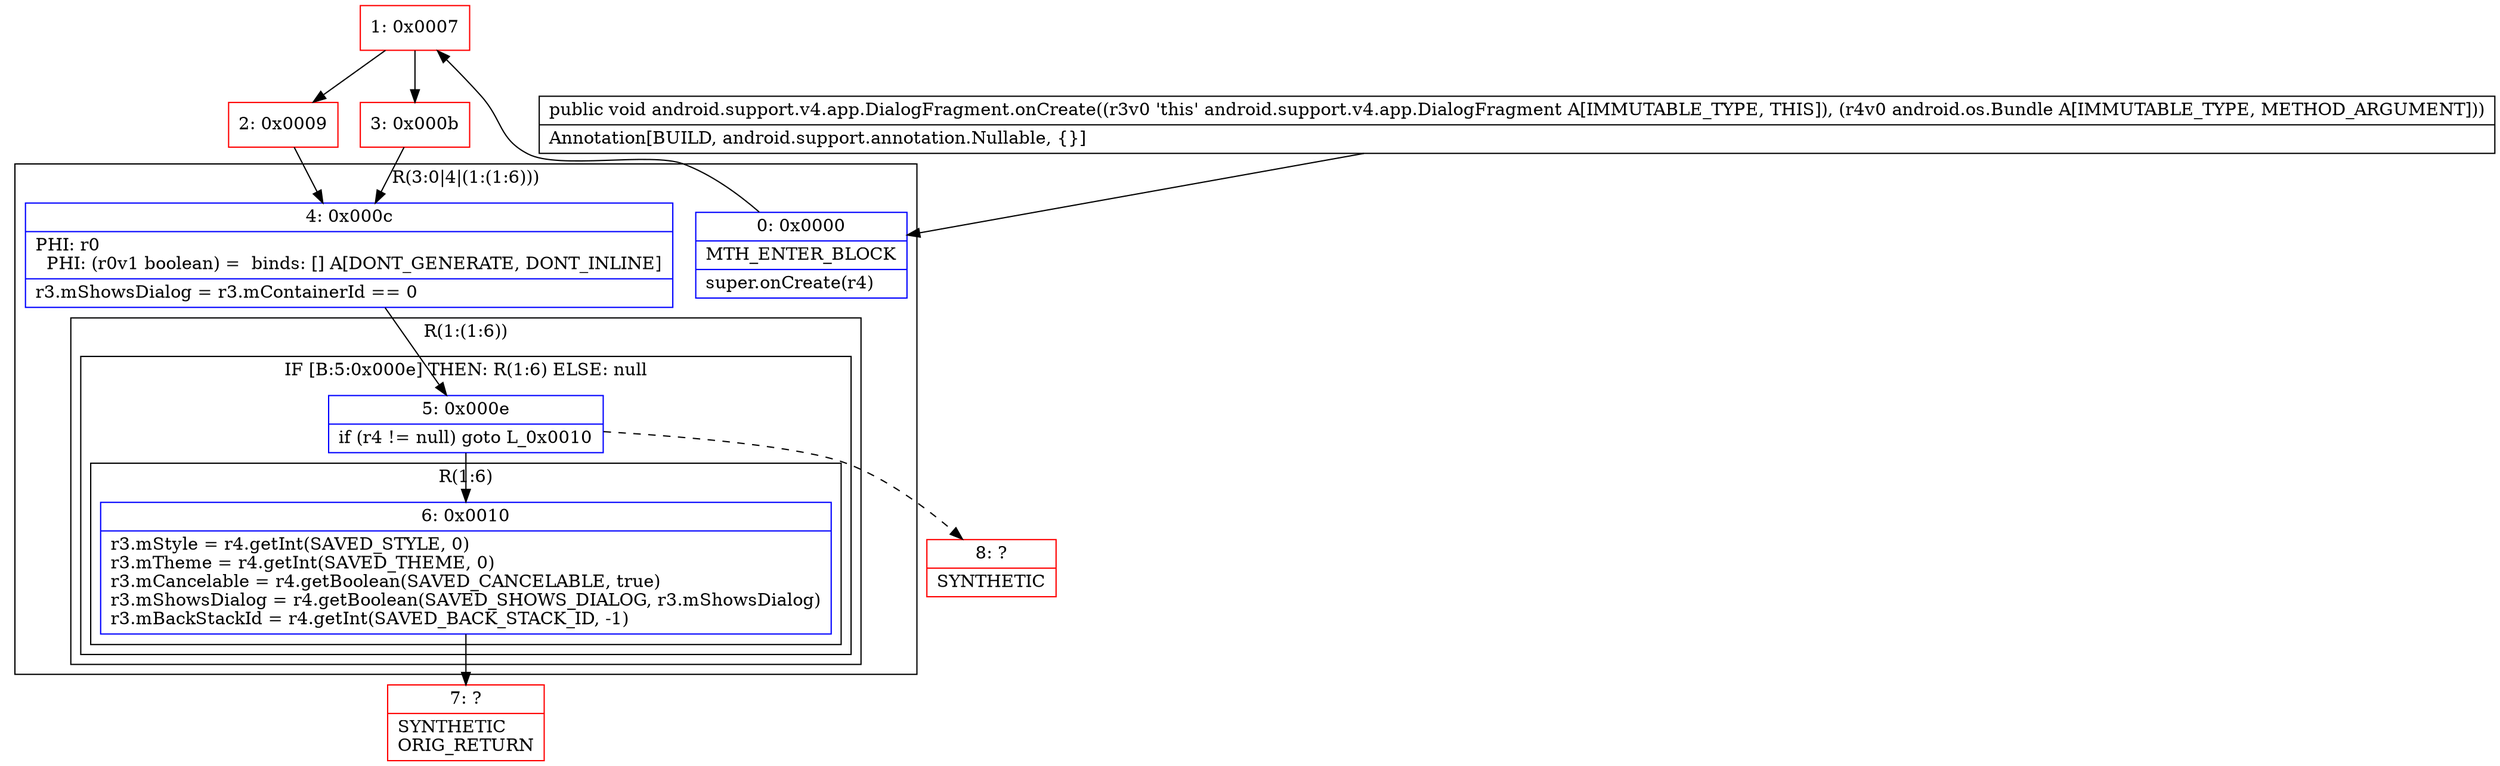 digraph "CFG forandroid.support.v4.app.DialogFragment.onCreate(Landroid\/os\/Bundle;)V" {
subgraph cluster_Region_253711860 {
label = "R(3:0|4|(1:(1:6)))";
node [shape=record,color=blue];
Node_0 [shape=record,label="{0\:\ 0x0000|MTH_ENTER_BLOCK\l|super.onCreate(r4)\l}"];
Node_4 [shape=record,label="{4\:\ 0x000c|PHI: r0 \l  PHI: (r0v1 boolean) =  binds: [] A[DONT_GENERATE, DONT_INLINE]\l|r3.mShowsDialog = r3.mContainerId == 0\l}"];
subgraph cluster_Region_932629447 {
label = "R(1:(1:6))";
node [shape=record,color=blue];
subgraph cluster_IfRegion_575674331 {
label = "IF [B:5:0x000e] THEN: R(1:6) ELSE: null";
node [shape=record,color=blue];
Node_5 [shape=record,label="{5\:\ 0x000e|if (r4 != null) goto L_0x0010\l}"];
subgraph cluster_Region_403563151 {
label = "R(1:6)";
node [shape=record,color=blue];
Node_6 [shape=record,label="{6\:\ 0x0010|r3.mStyle = r4.getInt(SAVED_STYLE, 0)\lr3.mTheme = r4.getInt(SAVED_THEME, 0)\lr3.mCancelable = r4.getBoolean(SAVED_CANCELABLE, true)\lr3.mShowsDialog = r4.getBoolean(SAVED_SHOWS_DIALOG, r3.mShowsDialog)\lr3.mBackStackId = r4.getInt(SAVED_BACK_STACK_ID, \-1)\l}"];
}
}
}
}
Node_1 [shape=record,color=red,label="{1\:\ 0x0007}"];
Node_2 [shape=record,color=red,label="{2\:\ 0x0009}"];
Node_3 [shape=record,color=red,label="{3\:\ 0x000b}"];
Node_7 [shape=record,color=red,label="{7\:\ ?|SYNTHETIC\lORIG_RETURN\l}"];
Node_8 [shape=record,color=red,label="{8\:\ ?|SYNTHETIC\l}"];
MethodNode[shape=record,label="{public void android.support.v4.app.DialogFragment.onCreate((r3v0 'this' android.support.v4.app.DialogFragment A[IMMUTABLE_TYPE, THIS]), (r4v0 android.os.Bundle A[IMMUTABLE_TYPE, METHOD_ARGUMENT]))  | Annotation[BUILD, android.support.annotation.Nullable, \{\}]\l}"];
MethodNode -> Node_0;
Node_0 -> Node_1;
Node_4 -> Node_5;
Node_5 -> Node_6;
Node_5 -> Node_8[style=dashed];
Node_6 -> Node_7;
Node_1 -> Node_2;
Node_1 -> Node_3;
Node_2 -> Node_4;
Node_3 -> Node_4;
}

